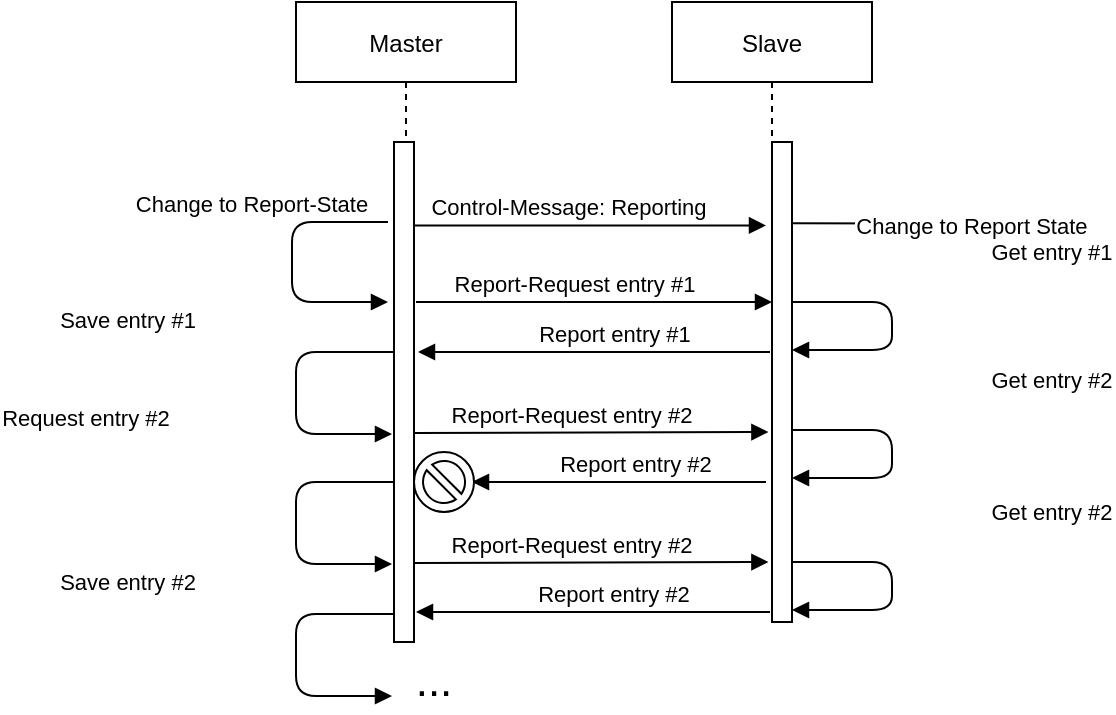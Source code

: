 <mxfile version="12.6.5" type="device"><diagram id="kgpKYQtTHZ0yAKxKKP6v" name="Page-1"><mxGraphModel dx="813" dy="470" grid="1" gridSize="10" guides="1" tooltips="1" connect="1" arrows="1" fold="1" page="1" pageScale="1" pageWidth="850" pageHeight="1100" math="0" shadow="0"><root><mxCell id="0"/><mxCell id="1" parent="0"/><mxCell id="3nuBFxr9cyL0pnOWT2aG-1" value="Master" style="shape=umlLifeline;perimeter=lifelinePerimeter;container=1;collapsible=0;recursiveResize=0;rounded=0;shadow=0;strokeWidth=1;" parent="1" vertex="1"><mxGeometry x="192" y="70" width="110" height="150" as="geometry"/></mxCell><mxCell id="3nuBFxr9cyL0pnOWT2aG-5" value="Slave" style="shape=umlLifeline;perimeter=lifelinePerimeter;container=1;collapsible=0;recursiveResize=0;rounded=0;shadow=0;strokeWidth=1;size=40;" parent="1" vertex="1"><mxGeometry x="380" y="70" width="100" height="310" as="geometry"/></mxCell><mxCell id="3nuBFxr9cyL0pnOWT2aG-6" value="" style="points=[];perimeter=orthogonalPerimeter;rounded=0;shadow=0;strokeWidth=1;" parent="3nuBFxr9cyL0pnOWT2aG-5" vertex="1"><mxGeometry x="50" y="70" width="10" height="240" as="geometry"/></mxCell><mxCell id="3nuBFxr9cyL0pnOWT2aG-8" value="Control-Message: Reporting" style="verticalAlign=bottom;endArrow=block;shadow=0;strokeWidth=1;entryX=-0.3;entryY=0.263;entryDx=0;entryDy=0;entryPerimeter=0;" parent="1" edge="1"><mxGeometry x="-0.117" relative="1" as="geometry"><mxPoint x="251" y="181.71" as="sourcePoint"/><mxPoint as="offset"/><mxPoint x="427" y="181.71" as="targetPoint"/></mxGeometry></mxCell><mxCell id="ate2yz20o2fH73H9zGfJ-7" value="Change to Report State" style="verticalAlign=bottom;endArrow=oval;shadow=0;strokeWidth=1;endFill=1;" parent="1" edge="1"><mxGeometry x="0.284" y="-10" relative="1" as="geometry"><mxPoint x="440.5" y="180.6" as="sourcePoint"/><mxPoint x="580" y="181" as="targetPoint"/><mxPoint as="offset"/></mxGeometry></mxCell><mxCell id="ajNbtn-U7r7ArjppmslH-4" value="Report-Request entry #1" style="verticalAlign=bottom;endArrow=block;shadow=0;strokeWidth=1;" edge="1" parent="1"><mxGeometry x="-0.106" relative="1" as="geometry"><mxPoint x="252" y="220" as="sourcePoint"/><mxPoint as="offset"/><mxPoint x="430" y="220" as="targetPoint"/><Array as="points"/></mxGeometry></mxCell><mxCell id="ajNbtn-U7r7ArjppmslH-6" value="Get entry #1" style="verticalAlign=bottom;endArrow=block;shadow=0;strokeWidth=1;" edge="1" parent="1"><mxGeometry x="0.194" y="-40" relative="1" as="geometry"><mxPoint x="440" y="220" as="sourcePoint"/><mxPoint x="80" as="offset"/><mxPoint x="440" y="244" as="targetPoint"/><Array as="points"><mxPoint x="490" y="220"/><mxPoint x="490" y="244"/></Array></mxGeometry></mxCell><mxCell id="3nuBFxr9cyL0pnOWT2aG-2" value="" style="points=[];perimeter=orthogonalPerimeter;rounded=0;shadow=0;strokeWidth=1;" parent="1" vertex="1"><mxGeometry x="241" y="140" width="10" height="250" as="geometry"/></mxCell><mxCell id="ajNbtn-U7r7ArjppmslH-3" value="Change to Report-State" style="verticalAlign=bottom;endArrow=block;shadow=0;strokeWidth=1;" edge="1" parent="1"><mxGeometry x="-0.159" y="-22" relative="1" as="geometry"><mxPoint x="238" y="180" as="sourcePoint"/><mxPoint x="2" y="-9" as="offset"/><mxPoint x="238" y="220" as="targetPoint"/><Array as="points"><mxPoint x="190" y="180"/><mxPoint x="190" y="220"/></Array></mxGeometry></mxCell><mxCell id="ajNbtn-U7r7ArjppmslH-7" value="Report entry #1" style="verticalAlign=bottom;endArrow=block;shadow=0;strokeWidth=1;" edge="1" parent="1"><mxGeometry x="-0.117" relative="1" as="geometry"><mxPoint x="429" y="245" as="sourcePoint"/><mxPoint as="offset"/><mxPoint x="253" y="245" as="targetPoint"/></mxGeometry></mxCell><mxCell id="ajNbtn-U7r7ArjppmslH-8" value="Save entry #1" style="verticalAlign=bottom;endArrow=block;shadow=0;strokeWidth=1;entryX=-0.3;entryY=0.5;entryDx=0;entryDy=0;entryPerimeter=0;" edge="1" parent="1"><mxGeometry x="0.304" y="42" relative="1" as="geometry"><mxPoint x="241" y="245" as="sourcePoint"/><mxPoint x="-84" y="-6" as="offset"/><mxPoint x="240" y="286" as="targetPoint"/><Array as="points"><mxPoint x="192" y="245"/><mxPoint x="192" y="286"/></Array></mxGeometry></mxCell><mxCell id="ajNbtn-U7r7ArjppmslH-9" value="Report-Request entry #2" style="verticalAlign=bottom;endArrow=block;shadow=0;strokeWidth=1;entryX=0.49;entryY=0.653;entryDx=0;entryDy=0;entryPerimeter=0;exitX=1.08;exitY=0.504;exitDx=0;exitDy=0;exitPerimeter=0;" edge="1" parent="1"><mxGeometry x="-0.106" relative="1" as="geometry"><mxPoint x="251.0" y="285.45" as="sourcePoint"/><mxPoint as="offset"/><mxPoint x="428.2" y="285.0" as="targetPoint"/><Array as="points"/></mxGeometry></mxCell><mxCell id="ajNbtn-U7r7ArjppmslH-10" value="Get entry #2" style="verticalAlign=bottom;endArrow=block;shadow=0;strokeWidth=1;" edge="1" parent="1"><mxGeometry x="0.194" y="-40" relative="1" as="geometry"><mxPoint x="440" y="284" as="sourcePoint"/><mxPoint x="80" as="offset"/><mxPoint x="440" y="308" as="targetPoint"/><Array as="points"><mxPoint x="490" y="284"/><mxPoint x="490" y="308"/></Array></mxGeometry></mxCell><mxCell id="ajNbtn-U7r7ArjppmslH-11" value="Report entry #2" style="verticalAlign=bottom;endArrow=block;shadow=0;strokeWidth=1;" edge="1" parent="1"><mxGeometry x="-0.117" relative="1" as="geometry"><mxPoint x="427" y="310.0" as="sourcePoint"/><mxPoint as="offset"/><mxPoint x="280" y="310" as="targetPoint"/></mxGeometry></mxCell><mxCell id="ajNbtn-U7r7ArjppmslH-12" value="Request entry #2" style="verticalAlign=bottom;endArrow=block;shadow=0;strokeWidth=1;entryX=-0.3;entryY=0.5;entryDx=0;entryDy=0;entryPerimeter=0;" edge="1" parent="1"><mxGeometry x="0.304" y="53" relative="1" as="geometry"><mxPoint x="241" y="310" as="sourcePoint"/><mxPoint x="-105" y="-11" as="offset"/><mxPoint x="240" y="351" as="targetPoint"/><Array as="points"><mxPoint x="192" y="310"/><mxPoint x="192" y="351"/></Array></mxGeometry></mxCell><mxCell id="ajNbtn-U7r7ArjppmslH-13" value="" style="verticalLabelPosition=bottom;verticalAlign=top;html=1;shape=mxgraph.basic.no_symbol" vertex="1" parent="1"><mxGeometry x="251" y="295" width="30" height="30" as="geometry"/></mxCell><mxCell id="ajNbtn-U7r7ArjppmslH-14" value="Report-Request entry #2" style="verticalAlign=bottom;endArrow=block;shadow=0;strokeWidth=1;entryX=0.49;entryY=0.653;entryDx=0;entryDy=0;entryPerimeter=0;exitX=1.08;exitY=0.504;exitDx=0;exitDy=0;exitPerimeter=0;" edge="1" parent="1"><mxGeometry x="-0.106" relative="1" as="geometry"><mxPoint x="251" y="350.45" as="sourcePoint"/><mxPoint as="offset"/><mxPoint x="428.2" y="350" as="targetPoint"/><Array as="points"/></mxGeometry></mxCell><mxCell id="ajNbtn-U7r7ArjppmslH-15" value="Get entry #2" style="verticalAlign=bottom;endArrow=block;shadow=0;strokeWidth=1;" edge="1" parent="1"><mxGeometry x="0.194" y="-40" relative="1" as="geometry"><mxPoint x="440" y="350" as="sourcePoint"/><mxPoint x="80" as="offset"/><mxPoint x="440" y="374" as="targetPoint"/><Array as="points"><mxPoint x="490" y="350"/><mxPoint x="490" y="374"/></Array></mxGeometry></mxCell><mxCell id="ajNbtn-U7r7ArjppmslH-16" value="Report entry #2" style="verticalAlign=bottom;endArrow=block;shadow=0;strokeWidth=1;" edge="1" parent="1"><mxGeometry x="-0.117" relative="1" as="geometry"><mxPoint x="429" y="375" as="sourcePoint"/><mxPoint as="offset"/><mxPoint x="252" y="375" as="targetPoint"/></mxGeometry></mxCell><mxCell id="ajNbtn-U7r7ArjppmslH-17" value="Save entry #2" style="verticalAlign=bottom;endArrow=block;shadow=0;strokeWidth=1;" edge="1" parent="1"><mxGeometry x="0.304" y="42" relative="1" as="geometry"><mxPoint x="241" y="376" as="sourcePoint"/><mxPoint x="-84" y="-6" as="offset"/><mxPoint x="240" y="417" as="targetPoint"/><Array as="points"><mxPoint x="192" y="376"/><mxPoint x="192" y="417"/></Array></mxGeometry></mxCell><mxCell id="ajNbtn-U7r7ArjppmslH-18" value="..." style="text;html=1;strokeColor=none;fillColor=none;align=center;verticalAlign=middle;whiteSpace=wrap;rounded=0;fontSize=22;" vertex="1" parent="1"><mxGeometry x="241" y="400" width="40" height="20" as="geometry"/></mxCell></root></mxGraphModel></diagram></mxfile>